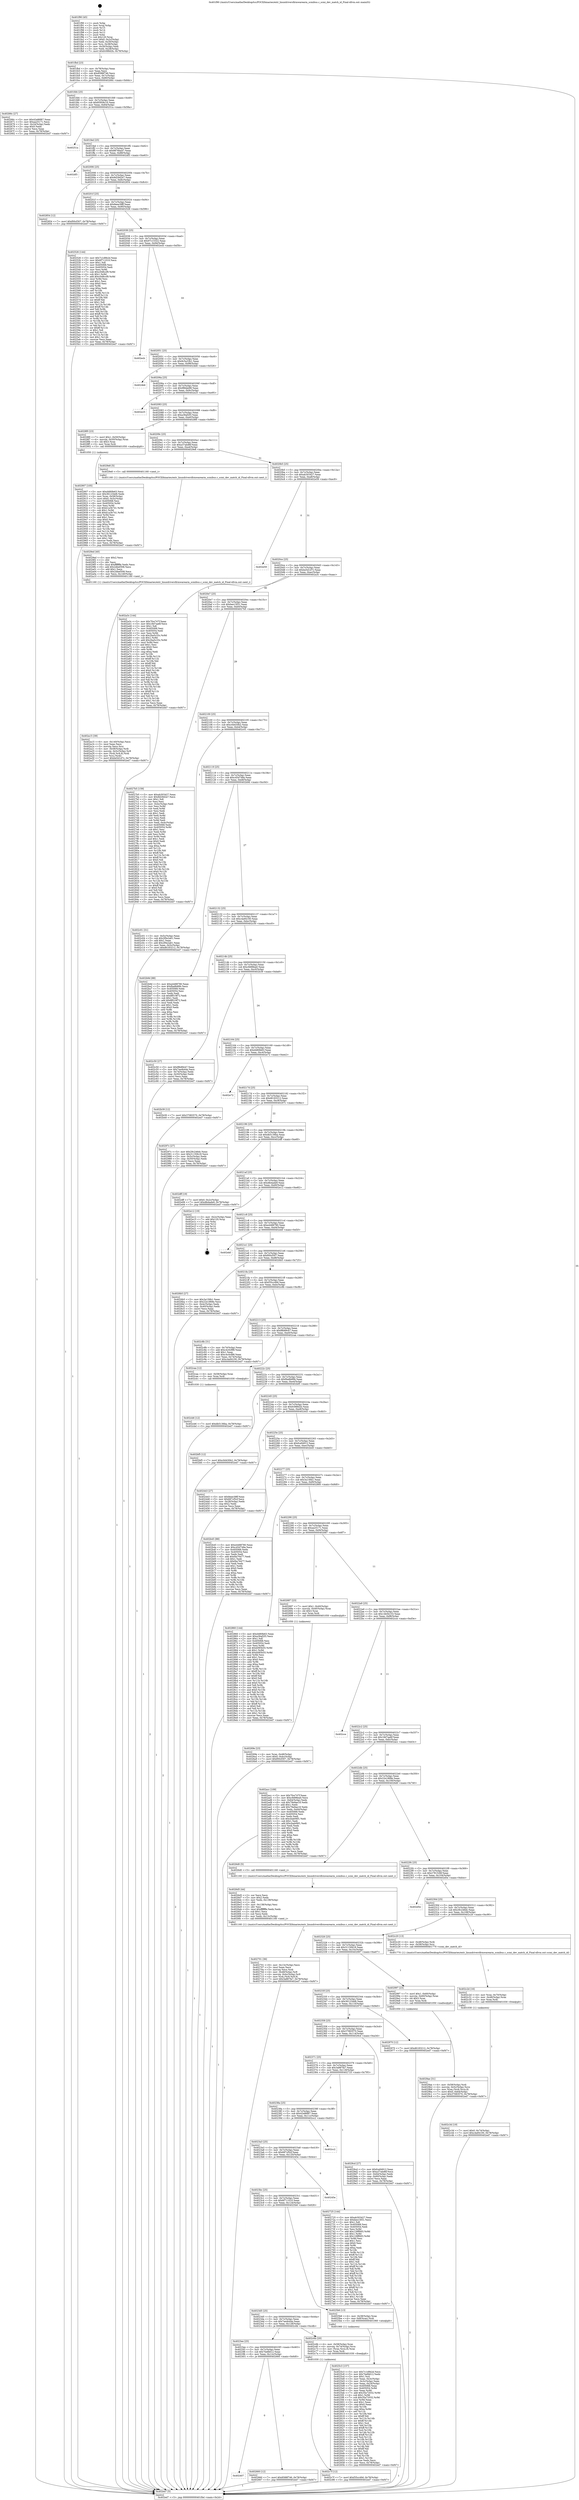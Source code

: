 digraph "0x401f90" {
  label = "0x401f90 (/mnt/c/Users/mathe/Desktop/tcc/POCII/binaries/extr_linuxdriversfirmwarearm_scmibus.c_scmi_dev_match_id_Final-ollvm.out::main(0))"
  labelloc = "t"
  node[shape=record]

  Entry [label="",width=0.3,height=0.3,shape=circle,fillcolor=black,style=filled]
  "0x401fbd" [label="{
     0x401fbd [23]\l
     | [instrs]\l
     &nbsp;&nbsp;0x401fbd \<+3\>: mov -0x78(%rbp),%eax\l
     &nbsp;&nbsp;0x401fc0 \<+2\>: mov %eax,%ecx\l
     &nbsp;&nbsp;0x401fc2 \<+6\>: sub $0x8588f746,%ecx\l
     &nbsp;&nbsp;0x401fc8 \<+3\>: mov %eax,-0x7c(%rbp)\l
     &nbsp;&nbsp;0x401fcb \<+3\>: mov %ecx,-0x80(%rbp)\l
     &nbsp;&nbsp;0x401fce \<+6\>: je 000000000040266c \<main+0x6dc\>\l
  }"]
  "0x40266c" [label="{
     0x40266c [27]\l
     | [instrs]\l
     &nbsp;&nbsp;0x40266c \<+5\>: mov $0x42e86f67,%eax\l
     &nbsp;&nbsp;0x402671 \<+5\>: mov $0xaa25171,%ecx\l
     &nbsp;&nbsp;0x402676 \<+3\>: mov -0x24(%rbp),%edx\l
     &nbsp;&nbsp;0x402679 \<+3\>: cmp $0x0,%edx\l
     &nbsp;&nbsp;0x40267c \<+3\>: cmove %ecx,%eax\l
     &nbsp;&nbsp;0x40267f \<+3\>: mov %eax,-0x78(%rbp)\l
     &nbsp;&nbsp;0x402682 \<+5\>: jmp 0000000000402ed7 \<main+0xf47\>\l
  }"]
  "0x401fd4" [label="{
     0x401fd4 [25]\l
     | [instrs]\l
     &nbsp;&nbsp;0x401fd4 \<+5\>: jmp 0000000000401fd9 \<main+0x49\>\l
     &nbsp;&nbsp;0x401fd9 \<+3\>: mov -0x7c(%rbp),%eax\l
     &nbsp;&nbsp;0x401fdc \<+5\>: sub $0x85958c16,%eax\l
     &nbsp;&nbsp;0x401fe1 \<+6\>: mov %eax,-0x84(%rbp)\l
     &nbsp;&nbsp;0x401fe7 \<+6\>: je 000000000040251a \<main+0x58a\>\l
  }"]
  Exit [label="",width=0.3,height=0.3,shape=circle,fillcolor=black,style=filled,peripheries=2]
  "0x40251a" [label="{
     0x40251a\l
  }", style=dashed]
  "0x401fed" [label="{
     0x401fed [25]\l
     | [instrs]\l
     &nbsp;&nbsp;0x401fed \<+5\>: jmp 0000000000401ff2 \<main+0x62\>\l
     &nbsp;&nbsp;0x401ff2 \<+3\>: mov -0x7c(%rbp),%eax\l
     &nbsp;&nbsp;0x401ff5 \<+5\>: sub $0x8876ba47,%eax\l
     &nbsp;&nbsp;0x401ffa \<+6\>: mov %eax,-0x88(%rbp)\l
     &nbsp;&nbsp;0x402000 \<+6\>: je 0000000000402df3 \<main+0xe63\>\l
  }"]
  "0x402cb6" [label="{
     0x402cb6 [12]\l
     | [instrs]\l
     &nbsp;&nbsp;0x402cb6 \<+7\>: movl $0xdb5136ba,-0x78(%rbp)\l
     &nbsp;&nbsp;0x402cbd \<+5\>: jmp 0000000000402ed7 \<main+0xf47\>\l
  }"]
  "0x402df3" [label="{
     0x402df3\l
  }", style=dashed]
  "0x402006" [label="{
     0x402006 [25]\l
     | [instrs]\l
     &nbsp;&nbsp;0x402006 \<+5\>: jmp 000000000040200b \<main+0x7b\>\l
     &nbsp;&nbsp;0x40200b \<+3\>: mov -0x7c(%rbp),%eax\l
     &nbsp;&nbsp;0x40200e \<+5\>: sub $0x8d29d2e7,%eax\l
     &nbsp;&nbsp;0x402013 \<+6\>: mov %eax,-0x8c(%rbp)\l
     &nbsp;&nbsp;0x402019 \<+6\>: je 0000000000402854 \<main+0x8c4\>\l
  }"]
  "0x402c7f" [label="{
     0x402c7f [12]\l
     | [instrs]\l
     &nbsp;&nbsp;0x402c7f \<+7\>: movl $0xf35cc49d,-0x78(%rbp)\l
     &nbsp;&nbsp;0x402c86 \<+5\>: jmp 0000000000402ed7 \<main+0xf47\>\l
  }"]
  "0x402854" [label="{
     0x402854 [12]\l
     | [instrs]\l
     &nbsp;&nbsp;0x402854 \<+7\>: movl $0xf00cf307,-0x78(%rbp)\l
     &nbsp;&nbsp;0x40285b \<+5\>: jmp 0000000000402ed7 \<main+0xf47\>\l
  }"]
  "0x40201f" [label="{
     0x40201f [25]\l
     | [instrs]\l
     &nbsp;&nbsp;0x40201f \<+5\>: jmp 0000000000402024 \<main+0x94\>\l
     &nbsp;&nbsp;0x402024 \<+3\>: mov -0x7c(%rbp),%eax\l
     &nbsp;&nbsp;0x402027 \<+5\>: sub $0x8eee38ff,%eax\l
     &nbsp;&nbsp;0x40202c \<+6\>: mov %eax,-0x90(%rbp)\l
     &nbsp;&nbsp;0x402032 \<+6\>: je 0000000000402526 \<main+0x596\>\l
  }"]
  "0x402c3d" [label="{
     0x402c3d [19]\l
     | [instrs]\l
     &nbsp;&nbsp;0x402c3d \<+7\>: movl $0x0,-0x74(%rbp)\l
     &nbsp;&nbsp;0x402c44 \<+7\>: movl $0xc4a94100,-0x78(%rbp)\l
     &nbsp;&nbsp;0x402c4b \<+5\>: jmp 0000000000402ed7 \<main+0xf47\>\l
  }"]
  "0x402526" [label="{
     0x402526 [144]\l
     | [instrs]\l
     &nbsp;&nbsp;0x402526 \<+5\>: mov $0x7c1d9b2d,%eax\l
     &nbsp;&nbsp;0x40252b \<+5\>: mov $0x6f711010,%ecx\l
     &nbsp;&nbsp;0x402530 \<+2\>: mov $0x1,%dl\l
     &nbsp;&nbsp;0x402532 \<+7\>: mov 0x405068,%esi\l
     &nbsp;&nbsp;0x402539 \<+7\>: mov 0x405054,%edi\l
     &nbsp;&nbsp;0x402540 \<+3\>: mov %esi,%r8d\l
     &nbsp;&nbsp;0x402543 \<+7\>: sub $0xc048ccf9,%r8d\l
     &nbsp;&nbsp;0x40254a \<+4\>: sub $0x1,%r8d\l
     &nbsp;&nbsp;0x40254e \<+7\>: add $0xc048ccf9,%r8d\l
     &nbsp;&nbsp;0x402555 \<+4\>: imul %r8d,%esi\l
     &nbsp;&nbsp;0x402559 \<+3\>: and $0x1,%esi\l
     &nbsp;&nbsp;0x40255c \<+3\>: cmp $0x0,%esi\l
     &nbsp;&nbsp;0x40255f \<+4\>: sete %r9b\l
     &nbsp;&nbsp;0x402563 \<+3\>: cmp $0xa,%edi\l
     &nbsp;&nbsp;0x402566 \<+4\>: setl %r10b\l
     &nbsp;&nbsp;0x40256a \<+3\>: mov %r9b,%r11b\l
     &nbsp;&nbsp;0x40256d \<+4\>: xor $0xff,%r11b\l
     &nbsp;&nbsp;0x402571 \<+3\>: mov %r10b,%bl\l
     &nbsp;&nbsp;0x402574 \<+3\>: xor $0xff,%bl\l
     &nbsp;&nbsp;0x402577 \<+3\>: xor $0x1,%dl\l
     &nbsp;&nbsp;0x40257a \<+3\>: mov %r11b,%r14b\l
     &nbsp;&nbsp;0x40257d \<+4\>: and $0xff,%r14b\l
     &nbsp;&nbsp;0x402581 \<+3\>: and %dl,%r9b\l
     &nbsp;&nbsp;0x402584 \<+3\>: mov %bl,%r15b\l
     &nbsp;&nbsp;0x402587 \<+4\>: and $0xff,%r15b\l
     &nbsp;&nbsp;0x40258b \<+3\>: and %dl,%r10b\l
     &nbsp;&nbsp;0x40258e \<+3\>: or %r9b,%r14b\l
     &nbsp;&nbsp;0x402591 \<+3\>: or %r10b,%r15b\l
     &nbsp;&nbsp;0x402594 \<+3\>: xor %r15b,%r14b\l
     &nbsp;&nbsp;0x402597 \<+3\>: or %bl,%r11b\l
     &nbsp;&nbsp;0x40259a \<+4\>: xor $0xff,%r11b\l
     &nbsp;&nbsp;0x40259e \<+3\>: or $0x1,%dl\l
     &nbsp;&nbsp;0x4025a1 \<+3\>: and %dl,%r11b\l
     &nbsp;&nbsp;0x4025a4 \<+3\>: or %r11b,%r14b\l
     &nbsp;&nbsp;0x4025a7 \<+4\>: test $0x1,%r14b\l
     &nbsp;&nbsp;0x4025ab \<+3\>: cmovne %ecx,%eax\l
     &nbsp;&nbsp;0x4025ae \<+3\>: mov %eax,-0x78(%rbp)\l
     &nbsp;&nbsp;0x4025b1 \<+5\>: jmp 0000000000402ed7 \<main+0xf47\>\l
  }"]
  "0x402038" [label="{
     0x402038 [25]\l
     | [instrs]\l
     &nbsp;&nbsp;0x402038 \<+5\>: jmp 000000000040203d \<main+0xad\>\l
     &nbsp;&nbsp;0x40203d \<+3\>: mov -0x7c(%rbp),%eax\l
     &nbsp;&nbsp;0x402040 \<+5\>: sub $0x97c15322,%eax\l
     &nbsp;&nbsp;0x402045 \<+6\>: mov %eax,-0x94(%rbp)\l
     &nbsp;&nbsp;0x40204b \<+6\>: je 0000000000402ecb \<main+0xf3b\>\l
  }"]
  "0x402c2d" [label="{
     0x402c2d [16]\l
     | [instrs]\l
     &nbsp;&nbsp;0x402c2d \<+4\>: mov %rax,-0x70(%rbp)\l
     &nbsp;&nbsp;0x402c31 \<+4\>: mov -0x48(%rbp),%rax\l
     &nbsp;&nbsp;0x402c35 \<+3\>: mov %rax,%rdi\l
     &nbsp;&nbsp;0x402c38 \<+5\>: call 0000000000401030 \<free@plt\>\l
     | [calls]\l
     &nbsp;&nbsp;0x401030 \{1\} (unknown)\l
  }"]
  "0x402ecb" [label="{
     0x402ecb\l
  }", style=dashed]
  "0x402051" [label="{
     0x402051 [25]\l
     | [instrs]\l
     &nbsp;&nbsp;0x402051 \<+5\>: jmp 0000000000402056 \<main+0xc6\>\l
     &nbsp;&nbsp;0x402056 \<+3\>: mov -0x7c(%rbp),%eax\l
     &nbsp;&nbsp;0x402059 \<+5\>: sub $0x9c5a33b1,%eax\l
     &nbsp;&nbsp;0x40205e \<+6\>: mov %eax,-0x98(%rbp)\l
     &nbsp;&nbsp;0x402064 \<+6\>: je 00000000004024b6 \<main+0x526\>\l
  }"]
  "0x402a15" [label="{
     0x402a15 [39]\l
     | [instrs]\l
     &nbsp;&nbsp;0x402a15 \<+6\>: mov -0x140(%rbp),%ecx\l
     &nbsp;&nbsp;0x402a1b \<+3\>: imul %eax,%ecx\l
     &nbsp;&nbsp;0x402a1e \<+3\>: movslq %ecx,%rsi\l
     &nbsp;&nbsp;0x402a21 \<+4\>: mov -0x58(%rbp),%rdi\l
     &nbsp;&nbsp;0x402a25 \<+4\>: movslq -0x5c(%rbp),%r8\l
     &nbsp;&nbsp;0x402a29 \<+4\>: mov (%rdi,%r8,8),%rdi\l
     &nbsp;&nbsp;0x402a2d \<+3\>: mov %rsi,(%rdi)\l
     &nbsp;&nbsp;0x402a30 \<+7\>: movl $0xbe5d1d7c,-0x78(%rbp)\l
     &nbsp;&nbsp;0x402a37 \<+5\>: jmp 0000000000402ed7 \<main+0xf47\>\l
  }"]
  "0x4024b6" [label="{
     0x4024b6\l
  }", style=dashed]
  "0x40206a" [label="{
     0x40206a [25]\l
     | [instrs]\l
     &nbsp;&nbsp;0x40206a \<+5\>: jmp 000000000040206f \<main+0xdf\>\l
     &nbsp;&nbsp;0x40206f \<+3\>: mov -0x7c(%rbp),%eax\l
     &nbsp;&nbsp;0x402072 \<+5\>: sub $0x9fbfab98,%eax\l
     &nbsp;&nbsp;0x402077 \<+6\>: mov %eax,-0x9c(%rbp)\l
     &nbsp;&nbsp;0x40207d \<+6\>: je 0000000000402e25 \<main+0xe95\>\l
  }"]
  "0x4029ed" [label="{
     0x4029ed [40]\l
     | [instrs]\l
     &nbsp;&nbsp;0x4029ed \<+5\>: mov $0x2,%ecx\l
     &nbsp;&nbsp;0x4029f2 \<+1\>: cltd\l
     &nbsp;&nbsp;0x4029f3 \<+2\>: idiv %ecx\l
     &nbsp;&nbsp;0x4029f5 \<+6\>: imul $0xfffffffe,%edx,%ecx\l
     &nbsp;&nbsp;0x4029fb \<+6\>: add $0x2dbef308,%ecx\l
     &nbsp;&nbsp;0x402a01 \<+3\>: add $0x1,%ecx\l
     &nbsp;&nbsp;0x402a04 \<+6\>: sub $0x2dbef308,%ecx\l
     &nbsp;&nbsp;0x402a0a \<+6\>: mov %ecx,-0x140(%rbp)\l
     &nbsp;&nbsp;0x402a10 \<+5\>: call 0000000000401160 \<next_i\>\l
     | [calls]\l
     &nbsp;&nbsp;0x401160 \{1\} (/mnt/c/Users/mathe/Desktop/tcc/POCII/binaries/extr_linuxdriversfirmwarearm_scmibus.c_scmi_dev_match_id_Final-ollvm.out::next_i)\l
  }"]
  "0x402e25" [label="{
     0x402e25\l
  }", style=dashed]
  "0x402083" [label="{
     0x402083 [25]\l
     | [instrs]\l
     &nbsp;&nbsp;0x402083 \<+5\>: jmp 0000000000402088 \<main+0xf8\>\l
     &nbsp;&nbsp;0x402088 \<+3\>: mov -0x7c(%rbp),%eax\l
     &nbsp;&nbsp;0x40208b \<+5\>: sub $0xa36af2f3,%eax\l
     &nbsp;&nbsp;0x402090 \<+6\>: mov %eax,-0xa0(%rbp)\l
     &nbsp;&nbsp;0x402096 \<+6\>: je 00000000004028f0 \<main+0x960\>\l
  }"]
  "0x4029ae" [label="{
     0x4029ae [31]\l
     | [instrs]\l
     &nbsp;&nbsp;0x4029ae \<+4\>: mov -0x58(%rbp),%rdi\l
     &nbsp;&nbsp;0x4029b2 \<+4\>: movslq -0x5c(%rbp),%rcx\l
     &nbsp;&nbsp;0x4029b6 \<+4\>: mov %rax,(%rdi,%rcx,8)\l
     &nbsp;&nbsp;0x4029ba \<+7\>: movl $0x0,-0x64(%rbp)\l
     &nbsp;&nbsp;0x4029c1 \<+7\>: movl $0x37083570,-0x78(%rbp)\l
     &nbsp;&nbsp;0x4029c8 \<+5\>: jmp 0000000000402ed7 \<main+0xf47\>\l
  }"]
  "0x4028f0" [label="{
     0x4028f0 [23]\l
     | [instrs]\l
     &nbsp;&nbsp;0x4028f0 \<+7\>: movl $0x1,-0x50(%rbp)\l
     &nbsp;&nbsp;0x4028f7 \<+4\>: movslq -0x50(%rbp),%rax\l
     &nbsp;&nbsp;0x4028fb \<+4\>: shl $0x3,%rax\l
     &nbsp;&nbsp;0x4028ff \<+3\>: mov %rax,%rdi\l
     &nbsp;&nbsp;0x402902 \<+5\>: call 0000000000401050 \<malloc@plt\>\l
     | [calls]\l
     &nbsp;&nbsp;0x401050 \{1\} (unknown)\l
  }"]
  "0x40209c" [label="{
     0x40209c [25]\l
     | [instrs]\l
     &nbsp;&nbsp;0x40209c \<+5\>: jmp 00000000004020a1 \<main+0x111\>\l
     &nbsp;&nbsp;0x4020a1 \<+3\>: mov -0x7c(%rbp),%eax\l
     &nbsp;&nbsp;0x4020a4 \<+5\>: sub $0xa37abd6f,%eax\l
     &nbsp;&nbsp;0x4020a9 \<+6\>: mov %eax,-0xa4(%rbp)\l
     &nbsp;&nbsp;0x4020af \<+6\>: je 00000000004029e8 \<main+0xa58\>\l
  }"]
  "0x402907" [label="{
     0x402907 [105]\l
     | [instrs]\l
     &nbsp;&nbsp;0x402907 \<+5\>: mov $0xd480fe63,%ecx\l
     &nbsp;&nbsp;0x40290c \<+5\>: mov $0x361234d6,%edx\l
     &nbsp;&nbsp;0x402911 \<+4\>: mov %rax,-0x58(%rbp)\l
     &nbsp;&nbsp;0x402915 \<+7\>: movl $0x0,-0x5c(%rbp)\l
     &nbsp;&nbsp;0x40291c \<+7\>: mov 0x405068,%esi\l
     &nbsp;&nbsp;0x402923 \<+8\>: mov 0x405054,%r8d\l
     &nbsp;&nbsp;0x40292b \<+3\>: mov %esi,%r9d\l
     &nbsp;&nbsp;0x40292e \<+7\>: sub $0xb1a3b741,%r9d\l
     &nbsp;&nbsp;0x402935 \<+4\>: sub $0x1,%r9d\l
     &nbsp;&nbsp;0x402939 \<+7\>: add $0xb1a3b741,%r9d\l
     &nbsp;&nbsp;0x402940 \<+4\>: imul %r9d,%esi\l
     &nbsp;&nbsp;0x402944 \<+3\>: and $0x1,%esi\l
     &nbsp;&nbsp;0x402947 \<+3\>: cmp $0x0,%esi\l
     &nbsp;&nbsp;0x40294a \<+4\>: sete %r10b\l
     &nbsp;&nbsp;0x40294e \<+4\>: cmp $0xa,%r8d\l
     &nbsp;&nbsp;0x402952 \<+4\>: setl %r11b\l
     &nbsp;&nbsp;0x402956 \<+3\>: mov %r10b,%bl\l
     &nbsp;&nbsp;0x402959 \<+3\>: and %r11b,%bl\l
     &nbsp;&nbsp;0x40295c \<+3\>: xor %r11b,%r10b\l
     &nbsp;&nbsp;0x40295f \<+3\>: or %r10b,%bl\l
     &nbsp;&nbsp;0x402962 \<+3\>: test $0x1,%bl\l
     &nbsp;&nbsp;0x402965 \<+3\>: cmovne %edx,%ecx\l
     &nbsp;&nbsp;0x402968 \<+3\>: mov %ecx,-0x78(%rbp)\l
     &nbsp;&nbsp;0x40296b \<+5\>: jmp 0000000000402ed7 \<main+0xf47\>\l
  }"]
  "0x4029e8" [label="{
     0x4029e8 [5]\l
     | [instrs]\l
     &nbsp;&nbsp;0x4029e8 \<+5\>: call 0000000000401160 \<next_i\>\l
     | [calls]\l
     &nbsp;&nbsp;0x401160 \{1\} (/mnt/c/Users/mathe/Desktop/tcc/POCII/binaries/extr_linuxdriversfirmwarearm_scmibus.c_scmi_dev_match_id_Final-ollvm.out::next_i)\l
  }"]
  "0x4020b5" [label="{
     0x4020b5 [25]\l
     | [instrs]\l
     &nbsp;&nbsp;0x4020b5 \<+5\>: jmp 00000000004020ba \<main+0x12a\>\l
     &nbsp;&nbsp;0x4020ba \<+3\>: mov -0x7c(%rbp),%eax\l
     &nbsp;&nbsp;0x4020bd \<+5\>: sub $0xab303427,%eax\l
     &nbsp;&nbsp;0x4020c2 \<+6\>: mov %eax,-0xa8(%rbp)\l
     &nbsp;&nbsp;0x4020c8 \<+6\>: je 0000000000402e59 \<main+0xec9\>\l
  }"]
  "0x402701" [label="{
     0x402701 [36]\l
     | [instrs]\l
     &nbsp;&nbsp;0x402701 \<+6\>: mov -0x13c(%rbp),%ecx\l
     &nbsp;&nbsp;0x402707 \<+3\>: imul %eax,%ecx\l
     &nbsp;&nbsp;0x40270a \<+3\>: movslq %ecx,%rdi\l
     &nbsp;&nbsp;0x40270d \<+4\>: mov -0x48(%rbp),%r8\l
     &nbsp;&nbsp;0x402711 \<+4\>: movslq -0x4c(%rbp),%r9\l
     &nbsp;&nbsp;0x402715 \<+4\>: mov %rdi,(%r8,%r9,8)\l
     &nbsp;&nbsp;0x402719 \<+7\>: movl $0x3a887fa7,-0x78(%rbp)\l
     &nbsp;&nbsp;0x402720 \<+5\>: jmp 0000000000402ed7 \<main+0xf47\>\l
  }"]
  "0x402e59" [label="{
     0x402e59\l
  }", style=dashed]
  "0x4020ce" [label="{
     0x4020ce [25]\l
     | [instrs]\l
     &nbsp;&nbsp;0x4020ce \<+5\>: jmp 00000000004020d3 \<main+0x143\>\l
     &nbsp;&nbsp;0x4020d3 \<+3\>: mov -0x7c(%rbp),%eax\l
     &nbsp;&nbsp;0x4020d6 \<+5\>: sub $0xbe5d1d7c,%eax\l
     &nbsp;&nbsp;0x4020db \<+6\>: mov %eax,-0xac(%rbp)\l
     &nbsp;&nbsp;0x4020e1 \<+6\>: je 0000000000402a3c \<main+0xaac\>\l
  }"]
  "0x4026d5" [label="{
     0x4026d5 [44]\l
     | [instrs]\l
     &nbsp;&nbsp;0x4026d5 \<+2\>: xor %ecx,%ecx\l
     &nbsp;&nbsp;0x4026d7 \<+5\>: mov $0x2,%edx\l
     &nbsp;&nbsp;0x4026dc \<+6\>: mov %edx,-0x138(%rbp)\l
     &nbsp;&nbsp;0x4026e2 \<+1\>: cltd\l
     &nbsp;&nbsp;0x4026e3 \<+6\>: mov -0x138(%rbp),%esi\l
     &nbsp;&nbsp;0x4026e9 \<+2\>: idiv %esi\l
     &nbsp;&nbsp;0x4026eb \<+6\>: imul $0xfffffffe,%edx,%edx\l
     &nbsp;&nbsp;0x4026f1 \<+3\>: sub $0x1,%ecx\l
     &nbsp;&nbsp;0x4026f4 \<+2\>: sub %ecx,%edx\l
     &nbsp;&nbsp;0x4026f6 \<+6\>: mov %edx,-0x13c(%rbp)\l
     &nbsp;&nbsp;0x4026fc \<+5\>: call 0000000000401160 \<next_i\>\l
     | [calls]\l
     &nbsp;&nbsp;0x401160 \{1\} (/mnt/c/Users/mathe/Desktop/tcc/POCII/binaries/extr_linuxdriversfirmwarearm_scmibus.c_scmi_dev_match_id_Final-ollvm.out::next_i)\l
  }"]
  "0x402a3c" [label="{
     0x402a3c [144]\l
     | [instrs]\l
     &nbsp;&nbsp;0x402a3c \<+5\>: mov $0x7fce747f,%eax\l
     &nbsp;&nbsp;0x402a41 \<+5\>: mov $0x18d7aa6f,%ecx\l
     &nbsp;&nbsp;0x402a46 \<+2\>: mov $0x1,%dl\l
     &nbsp;&nbsp;0x402a48 \<+7\>: mov 0x405068,%esi\l
     &nbsp;&nbsp;0x402a4f \<+7\>: mov 0x405054,%edi\l
     &nbsp;&nbsp;0x402a56 \<+3\>: mov %esi,%r8d\l
     &nbsp;&nbsp;0x402a59 \<+7\>: sub $0x2ba5c33c,%r8d\l
     &nbsp;&nbsp;0x402a60 \<+4\>: sub $0x1,%r8d\l
     &nbsp;&nbsp;0x402a64 \<+7\>: add $0x2ba5c33c,%r8d\l
     &nbsp;&nbsp;0x402a6b \<+4\>: imul %r8d,%esi\l
     &nbsp;&nbsp;0x402a6f \<+3\>: and $0x1,%esi\l
     &nbsp;&nbsp;0x402a72 \<+3\>: cmp $0x0,%esi\l
     &nbsp;&nbsp;0x402a75 \<+4\>: sete %r9b\l
     &nbsp;&nbsp;0x402a79 \<+3\>: cmp $0xa,%edi\l
     &nbsp;&nbsp;0x402a7c \<+4\>: setl %r10b\l
     &nbsp;&nbsp;0x402a80 \<+3\>: mov %r9b,%r11b\l
     &nbsp;&nbsp;0x402a83 \<+4\>: xor $0xff,%r11b\l
     &nbsp;&nbsp;0x402a87 \<+3\>: mov %r10b,%bl\l
     &nbsp;&nbsp;0x402a8a \<+3\>: xor $0xff,%bl\l
     &nbsp;&nbsp;0x402a8d \<+3\>: xor $0x0,%dl\l
     &nbsp;&nbsp;0x402a90 \<+3\>: mov %r11b,%r14b\l
     &nbsp;&nbsp;0x402a93 \<+4\>: and $0x0,%r14b\l
     &nbsp;&nbsp;0x402a97 \<+3\>: and %dl,%r9b\l
     &nbsp;&nbsp;0x402a9a \<+3\>: mov %bl,%r15b\l
     &nbsp;&nbsp;0x402a9d \<+4\>: and $0x0,%r15b\l
     &nbsp;&nbsp;0x402aa1 \<+3\>: and %dl,%r10b\l
     &nbsp;&nbsp;0x402aa4 \<+3\>: or %r9b,%r14b\l
     &nbsp;&nbsp;0x402aa7 \<+3\>: or %r10b,%r15b\l
     &nbsp;&nbsp;0x402aaa \<+3\>: xor %r15b,%r14b\l
     &nbsp;&nbsp;0x402aad \<+3\>: or %bl,%r11b\l
     &nbsp;&nbsp;0x402ab0 \<+4\>: xor $0xff,%r11b\l
     &nbsp;&nbsp;0x402ab4 \<+3\>: or $0x0,%dl\l
     &nbsp;&nbsp;0x402ab7 \<+3\>: and %dl,%r11b\l
     &nbsp;&nbsp;0x402aba \<+3\>: or %r11b,%r14b\l
     &nbsp;&nbsp;0x402abd \<+4\>: test $0x1,%r14b\l
     &nbsp;&nbsp;0x402ac1 \<+3\>: cmovne %ecx,%eax\l
     &nbsp;&nbsp;0x402ac4 \<+3\>: mov %eax,-0x78(%rbp)\l
     &nbsp;&nbsp;0x402ac7 \<+5\>: jmp 0000000000402ed7 \<main+0xf47\>\l
  }"]
  "0x4020e7" [label="{
     0x4020e7 [25]\l
     | [instrs]\l
     &nbsp;&nbsp;0x4020e7 \<+5\>: jmp 00000000004020ec \<main+0x15c\>\l
     &nbsp;&nbsp;0x4020ec \<+3\>: mov -0x7c(%rbp),%eax\l
     &nbsp;&nbsp;0x4020ef \<+5\>: sub $0xbee15f31,%eax\l
     &nbsp;&nbsp;0x4020f4 \<+6\>: mov %eax,-0xb0(%rbp)\l
     &nbsp;&nbsp;0x4020fa \<+6\>: je 00000000004027b5 \<main+0x825\>\l
  }"]
  "0x40269e" [label="{
     0x40269e [23]\l
     | [instrs]\l
     &nbsp;&nbsp;0x40269e \<+4\>: mov %rax,-0x48(%rbp)\l
     &nbsp;&nbsp;0x4026a2 \<+7\>: movl $0x0,-0x4c(%rbp)\l
     &nbsp;&nbsp;0x4026a9 \<+7\>: movl $0xf00cf307,-0x78(%rbp)\l
     &nbsp;&nbsp;0x4026b0 \<+5\>: jmp 0000000000402ed7 \<main+0xf47\>\l
  }"]
  "0x4027b5" [label="{
     0x4027b5 [159]\l
     | [instrs]\l
     &nbsp;&nbsp;0x4027b5 \<+5\>: mov $0xab303427,%eax\l
     &nbsp;&nbsp;0x4027ba \<+5\>: mov $0x8d29d2e7,%ecx\l
     &nbsp;&nbsp;0x4027bf \<+2\>: mov $0x1,%dl\l
     &nbsp;&nbsp;0x4027c1 \<+2\>: xor %esi,%esi\l
     &nbsp;&nbsp;0x4027c3 \<+3\>: mov -0x4c(%rbp),%edi\l
     &nbsp;&nbsp;0x4027c6 \<+3\>: mov %esi,%r8d\l
     &nbsp;&nbsp;0x4027c9 \<+3\>: sub %edi,%r8d\l
     &nbsp;&nbsp;0x4027cc \<+2\>: mov %esi,%edi\l
     &nbsp;&nbsp;0x4027ce \<+3\>: sub $0x1,%edi\l
     &nbsp;&nbsp;0x4027d1 \<+3\>: add %edi,%r8d\l
     &nbsp;&nbsp;0x4027d4 \<+2\>: mov %esi,%edi\l
     &nbsp;&nbsp;0x4027d6 \<+3\>: sub %r8d,%edi\l
     &nbsp;&nbsp;0x4027d9 \<+3\>: mov %edi,-0x4c(%rbp)\l
     &nbsp;&nbsp;0x4027dc \<+7\>: mov 0x405068,%edi\l
     &nbsp;&nbsp;0x4027e3 \<+8\>: mov 0x405054,%r8d\l
     &nbsp;&nbsp;0x4027eb \<+3\>: sub $0x1,%esi\l
     &nbsp;&nbsp;0x4027ee \<+3\>: mov %edi,%r9d\l
     &nbsp;&nbsp;0x4027f1 \<+3\>: add %esi,%r9d\l
     &nbsp;&nbsp;0x4027f4 \<+4\>: imul %r9d,%edi\l
     &nbsp;&nbsp;0x4027f8 \<+3\>: and $0x1,%edi\l
     &nbsp;&nbsp;0x4027fb \<+3\>: cmp $0x0,%edi\l
     &nbsp;&nbsp;0x4027fe \<+4\>: sete %r10b\l
     &nbsp;&nbsp;0x402802 \<+4\>: cmp $0xa,%r8d\l
     &nbsp;&nbsp;0x402806 \<+4\>: setl %r11b\l
     &nbsp;&nbsp;0x40280a \<+3\>: mov %r10b,%bl\l
     &nbsp;&nbsp;0x40280d \<+3\>: xor $0xff,%bl\l
     &nbsp;&nbsp;0x402810 \<+3\>: mov %r11b,%r14b\l
     &nbsp;&nbsp;0x402813 \<+4\>: xor $0xff,%r14b\l
     &nbsp;&nbsp;0x402817 \<+3\>: xor $0x0,%dl\l
     &nbsp;&nbsp;0x40281a \<+3\>: mov %bl,%r15b\l
     &nbsp;&nbsp;0x40281d \<+4\>: and $0x0,%r15b\l
     &nbsp;&nbsp;0x402821 \<+3\>: and %dl,%r10b\l
     &nbsp;&nbsp;0x402824 \<+3\>: mov %r14b,%r12b\l
     &nbsp;&nbsp;0x402827 \<+4\>: and $0x0,%r12b\l
     &nbsp;&nbsp;0x40282b \<+3\>: and %dl,%r11b\l
     &nbsp;&nbsp;0x40282e \<+3\>: or %r10b,%r15b\l
     &nbsp;&nbsp;0x402831 \<+3\>: or %r11b,%r12b\l
     &nbsp;&nbsp;0x402834 \<+3\>: xor %r12b,%r15b\l
     &nbsp;&nbsp;0x402837 \<+3\>: or %r14b,%bl\l
     &nbsp;&nbsp;0x40283a \<+3\>: xor $0xff,%bl\l
     &nbsp;&nbsp;0x40283d \<+3\>: or $0x0,%dl\l
     &nbsp;&nbsp;0x402840 \<+2\>: and %dl,%bl\l
     &nbsp;&nbsp;0x402842 \<+3\>: or %bl,%r15b\l
     &nbsp;&nbsp;0x402845 \<+4\>: test $0x1,%r15b\l
     &nbsp;&nbsp;0x402849 \<+3\>: cmovne %ecx,%eax\l
     &nbsp;&nbsp;0x40284c \<+3\>: mov %eax,-0x78(%rbp)\l
     &nbsp;&nbsp;0x40284f \<+5\>: jmp 0000000000402ed7 \<main+0xf47\>\l
  }"]
  "0x402100" [label="{
     0x402100 [25]\l
     | [instrs]\l
     &nbsp;&nbsp;0x402100 \<+5\>: jmp 0000000000402105 \<main+0x175\>\l
     &nbsp;&nbsp;0x402105 \<+3\>: mov -0x7c(%rbp),%eax\l
     &nbsp;&nbsp;0x402108 \<+5\>: sub $0xc0d430b2,%eax\l
     &nbsp;&nbsp;0x40210d \<+6\>: mov %eax,-0xb4(%rbp)\l
     &nbsp;&nbsp;0x402113 \<+6\>: je 0000000000402c01 \<main+0xc71\>\l
  }"]
  "0x402407" [label="{
     0x402407\l
  }", style=dashed]
  "0x402c01" [label="{
     0x402c01 [31]\l
     | [instrs]\l
     &nbsp;&nbsp;0x402c01 \<+3\>: mov -0x5c(%rbp),%eax\l
     &nbsp;&nbsp;0x402c04 \<+5\>: sub $0x2f0e2a61,%eax\l
     &nbsp;&nbsp;0x402c09 \<+3\>: add $0x1,%eax\l
     &nbsp;&nbsp;0x402c0c \<+5\>: add $0x2f0e2a61,%eax\l
     &nbsp;&nbsp;0x402c11 \<+3\>: mov %eax,-0x5c(%rbp)\l
     &nbsp;&nbsp;0x402c14 \<+7\>: movl $0xd6183212,-0x78(%rbp)\l
     &nbsp;&nbsp;0x402c1b \<+5\>: jmp 0000000000402ed7 \<main+0xf47\>\l
  }"]
  "0x402119" [label="{
     0x402119 [25]\l
     | [instrs]\l
     &nbsp;&nbsp;0x402119 \<+5\>: jmp 000000000040211e \<main+0x18e\>\l
     &nbsp;&nbsp;0x40211e \<+3\>: mov -0x7c(%rbp),%eax\l
     &nbsp;&nbsp;0x402121 \<+5\>: sub $0xc45d748a,%eax\l
     &nbsp;&nbsp;0x402126 \<+6\>: mov %eax,-0xb8(%rbp)\l
     &nbsp;&nbsp;0x40212c \<+6\>: je 0000000000402b9d \<main+0xc0d\>\l
  }"]
  "0x402660" [label="{
     0x402660 [12]\l
     | [instrs]\l
     &nbsp;&nbsp;0x402660 \<+7\>: movl $0x8588f746,-0x78(%rbp)\l
     &nbsp;&nbsp;0x402667 \<+5\>: jmp 0000000000402ed7 \<main+0xf47\>\l
  }"]
  "0x402b9d" [label="{
     0x402b9d [88]\l
     | [instrs]\l
     &nbsp;&nbsp;0x402b9d \<+5\>: mov $0xe4488780,%eax\l
     &nbsp;&nbsp;0x402ba2 \<+5\>: mov $0xfba8b89b,%ecx\l
     &nbsp;&nbsp;0x402ba7 \<+7\>: mov 0x405068,%edx\l
     &nbsp;&nbsp;0x402bae \<+7\>: mov 0x405054,%esi\l
     &nbsp;&nbsp;0x402bb5 \<+2\>: mov %edx,%edi\l
     &nbsp;&nbsp;0x402bb7 \<+6\>: sub $0x8f019f72,%edi\l
     &nbsp;&nbsp;0x402bbd \<+3\>: sub $0x1,%edi\l
     &nbsp;&nbsp;0x402bc0 \<+6\>: add $0x8f019f72,%edi\l
     &nbsp;&nbsp;0x402bc6 \<+3\>: imul %edi,%edx\l
     &nbsp;&nbsp;0x402bc9 \<+3\>: and $0x1,%edx\l
     &nbsp;&nbsp;0x402bcc \<+3\>: cmp $0x0,%edx\l
     &nbsp;&nbsp;0x402bcf \<+4\>: sete %r8b\l
     &nbsp;&nbsp;0x402bd3 \<+3\>: cmp $0xa,%esi\l
     &nbsp;&nbsp;0x402bd6 \<+4\>: setl %r9b\l
     &nbsp;&nbsp;0x402bda \<+3\>: mov %r8b,%r10b\l
     &nbsp;&nbsp;0x402bdd \<+3\>: and %r9b,%r10b\l
     &nbsp;&nbsp;0x402be0 \<+3\>: xor %r9b,%r8b\l
     &nbsp;&nbsp;0x402be3 \<+3\>: or %r8b,%r10b\l
     &nbsp;&nbsp;0x402be6 \<+4\>: test $0x1,%r10b\l
     &nbsp;&nbsp;0x402bea \<+3\>: cmovne %ecx,%eax\l
     &nbsp;&nbsp;0x402bed \<+3\>: mov %eax,-0x78(%rbp)\l
     &nbsp;&nbsp;0x402bf0 \<+5\>: jmp 0000000000402ed7 \<main+0xf47\>\l
  }"]
  "0x402132" [label="{
     0x402132 [25]\l
     | [instrs]\l
     &nbsp;&nbsp;0x402132 \<+5\>: jmp 0000000000402137 \<main+0x1a7\>\l
     &nbsp;&nbsp;0x402137 \<+3\>: mov -0x7c(%rbp),%eax\l
     &nbsp;&nbsp;0x40213a \<+5\>: sub $0xc4a94100,%eax\l
     &nbsp;&nbsp;0x40213f \<+6\>: mov %eax,-0xbc(%rbp)\l
     &nbsp;&nbsp;0x402145 \<+6\>: je 0000000000402c50 \<main+0xcc0\>\l
  }"]
  "0x4023ee" [label="{
     0x4023ee [25]\l
     | [instrs]\l
     &nbsp;&nbsp;0x4023ee \<+5\>: jmp 00000000004023f3 \<main+0x463\>\l
     &nbsp;&nbsp;0x4023f3 \<+3\>: mov -0x7c(%rbp),%eax\l
     &nbsp;&nbsp;0x4023f6 \<+5\>: sub $0x7befb612,%eax\l
     &nbsp;&nbsp;0x4023fb \<+6\>: mov %eax,-0x12c(%rbp)\l
     &nbsp;&nbsp;0x402401 \<+6\>: je 0000000000402660 \<main+0x6d0\>\l
  }"]
  "0x402c50" [label="{
     0x402c50 [27]\l
     | [instrs]\l
     &nbsp;&nbsp;0x402c50 \<+5\>: mov $0xf8b89cb7,%eax\l
     &nbsp;&nbsp;0x402c55 \<+5\>: mov $0x7ae4b44a,%ecx\l
     &nbsp;&nbsp;0x402c5a \<+3\>: mov -0x74(%rbp),%edx\l
     &nbsp;&nbsp;0x402c5d \<+3\>: cmp -0x50(%rbp),%edx\l
     &nbsp;&nbsp;0x402c60 \<+3\>: cmovl %ecx,%eax\l
     &nbsp;&nbsp;0x402c63 \<+3\>: mov %eax,-0x78(%rbp)\l
     &nbsp;&nbsp;0x402c66 \<+5\>: jmp 0000000000402ed7 \<main+0xf47\>\l
  }"]
  "0x40214b" [label="{
     0x40214b [25]\l
     | [instrs]\l
     &nbsp;&nbsp;0x40214b \<+5\>: jmp 0000000000402150 \<main+0x1c0\>\l
     &nbsp;&nbsp;0x402150 \<+3\>: mov -0x7c(%rbp),%eax\l
     &nbsp;&nbsp;0x402153 \<+5\>: sub $0xc9d98ea0,%eax\l
     &nbsp;&nbsp;0x402158 \<+6\>: mov %eax,-0xc0(%rbp)\l
     &nbsp;&nbsp;0x40215e \<+6\>: je 0000000000402b39 \<main+0xba9\>\l
  }"]
  "0x402c6b" [label="{
     0x402c6b [20]\l
     | [instrs]\l
     &nbsp;&nbsp;0x402c6b \<+4\>: mov -0x58(%rbp),%rax\l
     &nbsp;&nbsp;0x402c6f \<+4\>: movslq -0x74(%rbp),%rcx\l
     &nbsp;&nbsp;0x402c73 \<+4\>: mov (%rax,%rcx,8),%rax\l
     &nbsp;&nbsp;0x402c77 \<+3\>: mov %rax,%rdi\l
     &nbsp;&nbsp;0x402c7a \<+5\>: call 0000000000401030 \<free@plt\>\l
     | [calls]\l
     &nbsp;&nbsp;0x401030 \{1\} (unknown)\l
  }"]
  "0x402b39" [label="{
     0x402b39 [12]\l
     | [instrs]\l
     &nbsp;&nbsp;0x402b39 \<+7\>: movl $0x37083570,-0x78(%rbp)\l
     &nbsp;&nbsp;0x402b40 \<+5\>: jmp 0000000000402ed7 \<main+0xf47\>\l
  }"]
  "0x402164" [label="{
     0x402164 [25]\l
     | [instrs]\l
     &nbsp;&nbsp;0x402164 \<+5\>: jmp 0000000000402169 \<main+0x1d9\>\l
     &nbsp;&nbsp;0x402169 \<+3\>: mov -0x7c(%rbp),%eax\l
     &nbsp;&nbsp;0x40216c \<+5\>: sub $0xd480fe63,%eax\l
     &nbsp;&nbsp;0x402171 \<+6\>: mov %eax,-0xc4(%rbp)\l
     &nbsp;&nbsp;0x402177 \<+6\>: je 0000000000402e72 \<main+0xee2\>\l
  }"]
  "0x4025c3" [label="{
     0x4025c3 [157]\l
     | [instrs]\l
     &nbsp;&nbsp;0x4025c3 \<+5\>: mov $0x7c1d9b2d,%ecx\l
     &nbsp;&nbsp;0x4025c8 \<+5\>: mov $0x7befb612,%edx\l
     &nbsp;&nbsp;0x4025cd \<+3\>: mov $0x1,%sil\l
     &nbsp;&nbsp;0x4025d0 \<+3\>: mov %eax,-0x3c(%rbp)\l
     &nbsp;&nbsp;0x4025d3 \<+3\>: mov -0x3c(%rbp),%eax\l
     &nbsp;&nbsp;0x4025d6 \<+3\>: mov %eax,-0x24(%rbp)\l
     &nbsp;&nbsp;0x4025d9 \<+7\>: mov 0x405068,%eax\l
     &nbsp;&nbsp;0x4025e0 \<+8\>: mov 0x405054,%r8d\l
     &nbsp;&nbsp;0x4025e8 \<+3\>: mov %eax,%r9d\l
     &nbsp;&nbsp;0x4025eb \<+7\>: add $0x35a72032,%r9d\l
     &nbsp;&nbsp;0x4025f2 \<+4\>: sub $0x1,%r9d\l
     &nbsp;&nbsp;0x4025f6 \<+7\>: sub $0x35a72032,%r9d\l
     &nbsp;&nbsp;0x4025fd \<+4\>: imul %r9d,%eax\l
     &nbsp;&nbsp;0x402601 \<+3\>: and $0x1,%eax\l
     &nbsp;&nbsp;0x402604 \<+3\>: cmp $0x0,%eax\l
     &nbsp;&nbsp;0x402607 \<+4\>: sete %r10b\l
     &nbsp;&nbsp;0x40260b \<+4\>: cmp $0xa,%r8d\l
     &nbsp;&nbsp;0x40260f \<+4\>: setl %r11b\l
     &nbsp;&nbsp;0x402613 \<+3\>: mov %r10b,%bl\l
     &nbsp;&nbsp;0x402616 \<+3\>: xor $0xff,%bl\l
     &nbsp;&nbsp;0x402619 \<+3\>: mov %r11b,%r14b\l
     &nbsp;&nbsp;0x40261c \<+4\>: xor $0xff,%r14b\l
     &nbsp;&nbsp;0x402620 \<+4\>: xor $0x1,%sil\l
     &nbsp;&nbsp;0x402624 \<+3\>: mov %bl,%r15b\l
     &nbsp;&nbsp;0x402627 \<+4\>: and $0xff,%r15b\l
     &nbsp;&nbsp;0x40262b \<+3\>: and %sil,%r10b\l
     &nbsp;&nbsp;0x40262e \<+3\>: mov %r14b,%r12b\l
     &nbsp;&nbsp;0x402631 \<+4\>: and $0xff,%r12b\l
     &nbsp;&nbsp;0x402635 \<+3\>: and %sil,%r11b\l
     &nbsp;&nbsp;0x402638 \<+3\>: or %r10b,%r15b\l
     &nbsp;&nbsp;0x40263b \<+3\>: or %r11b,%r12b\l
     &nbsp;&nbsp;0x40263e \<+3\>: xor %r12b,%r15b\l
     &nbsp;&nbsp;0x402641 \<+3\>: or %r14b,%bl\l
     &nbsp;&nbsp;0x402644 \<+3\>: xor $0xff,%bl\l
     &nbsp;&nbsp;0x402647 \<+4\>: or $0x1,%sil\l
     &nbsp;&nbsp;0x40264b \<+3\>: and %sil,%bl\l
     &nbsp;&nbsp;0x40264e \<+3\>: or %bl,%r15b\l
     &nbsp;&nbsp;0x402651 \<+4\>: test $0x1,%r15b\l
     &nbsp;&nbsp;0x402655 \<+3\>: cmovne %edx,%ecx\l
     &nbsp;&nbsp;0x402658 \<+3\>: mov %ecx,-0x78(%rbp)\l
     &nbsp;&nbsp;0x40265b \<+5\>: jmp 0000000000402ed7 \<main+0xf47\>\l
  }"]
  "0x402e72" [label="{
     0x402e72\l
  }", style=dashed]
  "0x40217d" [label="{
     0x40217d [25]\l
     | [instrs]\l
     &nbsp;&nbsp;0x40217d \<+5\>: jmp 0000000000402182 \<main+0x1f2\>\l
     &nbsp;&nbsp;0x402182 \<+3\>: mov -0x7c(%rbp),%eax\l
     &nbsp;&nbsp;0x402185 \<+5\>: sub $0xd6183212,%eax\l
     &nbsp;&nbsp;0x40218a \<+6\>: mov %eax,-0xc8(%rbp)\l
     &nbsp;&nbsp;0x402190 \<+6\>: je 000000000040297c \<main+0x9ec\>\l
  }"]
  "0x4023d5" [label="{
     0x4023d5 [25]\l
     | [instrs]\l
     &nbsp;&nbsp;0x4023d5 \<+5\>: jmp 00000000004023da \<main+0x44a\>\l
     &nbsp;&nbsp;0x4023da \<+3\>: mov -0x7c(%rbp),%eax\l
     &nbsp;&nbsp;0x4023dd \<+5\>: sub $0x7ae4b44a,%eax\l
     &nbsp;&nbsp;0x4023e2 \<+6\>: mov %eax,-0x128(%rbp)\l
     &nbsp;&nbsp;0x4023e8 \<+6\>: je 0000000000402c6b \<main+0xcdb\>\l
  }"]
  "0x40297c" [label="{
     0x40297c [27]\l
     | [instrs]\l
     &nbsp;&nbsp;0x40297c \<+5\>: mov $0x29c246dc,%eax\l
     &nbsp;&nbsp;0x402981 \<+5\>: mov $0x31150b18,%ecx\l
     &nbsp;&nbsp;0x402986 \<+3\>: mov -0x5c(%rbp),%edx\l
     &nbsp;&nbsp;0x402989 \<+3\>: cmp -0x50(%rbp),%edx\l
     &nbsp;&nbsp;0x40298c \<+3\>: cmovl %ecx,%eax\l
     &nbsp;&nbsp;0x40298f \<+3\>: mov %eax,-0x78(%rbp)\l
     &nbsp;&nbsp;0x402992 \<+5\>: jmp 0000000000402ed7 \<main+0xf47\>\l
  }"]
  "0x402196" [label="{
     0x402196 [25]\l
     | [instrs]\l
     &nbsp;&nbsp;0x402196 \<+5\>: jmp 000000000040219b \<main+0x20b\>\l
     &nbsp;&nbsp;0x40219b \<+3\>: mov -0x7c(%rbp),%eax\l
     &nbsp;&nbsp;0x40219e \<+5\>: sub $0xdb5136ba,%eax\l
     &nbsp;&nbsp;0x4021a3 \<+6\>: mov %eax,-0xcc(%rbp)\l
     &nbsp;&nbsp;0x4021a9 \<+6\>: je 0000000000402dff \<main+0xe6f\>\l
  }"]
  "0x4025b6" [label="{
     0x4025b6 [13]\l
     | [instrs]\l
     &nbsp;&nbsp;0x4025b6 \<+4\>: mov -0x38(%rbp),%rax\l
     &nbsp;&nbsp;0x4025ba \<+4\>: mov 0x8(%rax),%rdi\l
     &nbsp;&nbsp;0x4025be \<+5\>: call 0000000000401060 \<atoi@plt\>\l
     | [calls]\l
     &nbsp;&nbsp;0x401060 \{1\} (unknown)\l
  }"]
  "0x402dff" [label="{
     0x402dff [19]\l
     | [instrs]\l
     &nbsp;&nbsp;0x402dff \<+7\>: movl $0x0,-0x2c(%rbp)\l
     &nbsp;&nbsp;0x402e06 \<+7\>: movl $0xdfe4ade9,-0x78(%rbp)\l
     &nbsp;&nbsp;0x402e0d \<+5\>: jmp 0000000000402ed7 \<main+0xf47\>\l
  }"]
  "0x4021af" [label="{
     0x4021af [25]\l
     | [instrs]\l
     &nbsp;&nbsp;0x4021af \<+5\>: jmp 00000000004021b4 \<main+0x224\>\l
     &nbsp;&nbsp;0x4021b4 \<+3\>: mov -0x7c(%rbp),%eax\l
     &nbsp;&nbsp;0x4021b7 \<+5\>: sub $0xdfe4ade9,%eax\l
     &nbsp;&nbsp;0x4021bc \<+6\>: mov %eax,-0xd0(%rbp)\l
     &nbsp;&nbsp;0x4021c2 \<+6\>: je 0000000000402e12 \<main+0xe82\>\l
  }"]
  "0x4023bc" [label="{
     0x4023bc [25]\l
     | [instrs]\l
     &nbsp;&nbsp;0x4023bc \<+5\>: jmp 00000000004023c1 \<main+0x431\>\l
     &nbsp;&nbsp;0x4023c1 \<+3\>: mov -0x7c(%rbp),%eax\l
     &nbsp;&nbsp;0x4023c4 \<+5\>: sub $0x6f711010,%eax\l
     &nbsp;&nbsp;0x4023c9 \<+6\>: mov %eax,-0x124(%rbp)\l
     &nbsp;&nbsp;0x4023cf \<+6\>: je 00000000004025b6 \<main+0x626\>\l
  }"]
  "0x402e12" [label="{
     0x402e12 [19]\l
     | [instrs]\l
     &nbsp;&nbsp;0x402e12 \<+3\>: mov -0x2c(%rbp),%eax\l
     &nbsp;&nbsp;0x402e15 \<+7\>: add $0x120,%rsp\l
     &nbsp;&nbsp;0x402e1c \<+1\>: pop %rbx\l
     &nbsp;&nbsp;0x402e1d \<+2\>: pop %r12\l
     &nbsp;&nbsp;0x402e1f \<+2\>: pop %r14\l
     &nbsp;&nbsp;0x402e21 \<+2\>: pop %r15\l
     &nbsp;&nbsp;0x402e23 \<+1\>: pop %rbp\l
     &nbsp;&nbsp;0x402e24 \<+1\>: ret\l
  }"]
  "0x4021c8" [label="{
     0x4021c8 [25]\l
     | [instrs]\l
     &nbsp;&nbsp;0x4021c8 \<+5\>: jmp 00000000004021cd \<main+0x23d\>\l
     &nbsp;&nbsp;0x4021cd \<+3\>: mov -0x7c(%rbp),%eax\l
     &nbsp;&nbsp;0x4021d0 \<+5\>: sub $0xe4488780,%eax\l
     &nbsp;&nbsp;0x4021d5 \<+6\>: mov %eax,-0xd4(%rbp)\l
     &nbsp;&nbsp;0x4021db \<+6\>: je 0000000000402ebf \<main+0xf2f\>\l
  }"]
  "0x40245e" [label="{
     0x40245e\l
  }", style=dashed]
  "0x402ebf" [label="{
     0x402ebf\l
  }", style=dashed]
  "0x4021e1" [label="{
     0x4021e1 [25]\l
     | [instrs]\l
     &nbsp;&nbsp;0x4021e1 \<+5\>: jmp 00000000004021e6 \<main+0x256\>\l
     &nbsp;&nbsp;0x4021e6 \<+3\>: mov -0x7c(%rbp),%eax\l
     &nbsp;&nbsp;0x4021e9 \<+5\>: sub $0xf00cf307,%eax\l
     &nbsp;&nbsp;0x4021ee \<+6\>: mov %eax,-0xd8(%rbp)\l
     &nbsp;&nbsp;0x4021f4 \<+6\>: je 00000000004026b5 \<main+0x725\>\l
  }"]
  "0x4023a3" [label="{
     0x4023a3 [25]\l
     | [instrs]\l
     &nbsp;&nbsp;0x4023a3 \<+5\>: jmp 00000000004023a8 \<main+0x418\>\l
     &nbsp;&nbsp;0x4023a8 \<+3\>: mov -0x7c(%rbp),%eax\l
     &nbsp;&nbsp;0x4023ab \<+5\>: sub $0x687cf5cf,%eax\l
     &nbsp;&nbsp;0x4023b0 \<+6\>: mov %eax,-0x120(%rbp)\l
     &nbsp;&nbsp;0x4023b6 \<+6\>: je 000000000040245e \<main+0x4ce\>\l
  }"]
  "0x4026b5" [label="{
     0x4026b5 [27]\l
     | [instrs]\l
     &nbsp;&nbsp;0x4026b5 \<+5\>: mov $0x3a156b1,%eax\l
     &nbsp;&nbsp;0x4026ba \<+5\>: mov $0x22e1868e,%ecx\l
     &nbsp;&nbsp;0x4026bf \<+3\>: mov -0x4c(%rbp),%edx\l
     &nbsp;&nbsp;0x4026c2 \<+3\>: cmp -0x40(%rbp),%edx\l
     &nbsp;&nbsp;0x4026c5 \<+3\>: cmovl %ecx,%eax\l
     &nbsp;&nbsp;0x4026c8 \<+3\>: mov %eax,-0x78(%rbp)\l
     &nbsp;&nbsp;0x4026cb \<+5\>: jmp 0000000000402ed7 \<main+0xf47\>\l
  }"]
  "0x4021fa" [label="{
     0x4021fa [25]\l
     | [instrs]\l
     &nbsp;&nbsp;0x4021fa \<+5\>: jmp 00000000004021ff \<main+0x26f\>\l
     &nbsp;&nbsp;0x4021ff \<+3\>: mov -0x7c(%rbp),%eax\l
     &nbsp;&nbsp;0x402202 \<+5\>: sub $0xf35cc49d,%eax\l
     &nbsp;&nbsp;0x402207 \<+6\>: mov %eax,-0xdc(%rbp)\l
     &nbsp;&nbsp;0x40220d \<+6\>: je 0000000000402c8b \<main+0xcfb\>\l
  }"]
  "0x402cc2" [label="{
     0x402cc2\l
  }", style=dashed]
  "0x402c8b" [label="{
     0x402c8b [31]\l
     | [instrs]\l
     &nbsp;&nbsp;0x402c8b \<+3\>: mov -0x74(%rbp),%eax\l
     &nbsp;&nbsp;0x402c8e \<+5\>: add $0xc4c0cf88,%eax\l
     &nbsp;&nbsp;0x402c93 \<+3\>: add $0x1,%eax\l
     &nbsp;&nbsp;0x402c96 \<+5\>: sub $0xc4c0cf88,%eax\l
     &nbsp;&nbsp;0x402c9b \<+3\>: mov %eax,-0x74(%rbp)\l
     &nbsp;&nbsp;0x402c9e \<+7\>: movl $0xc4a94100,-0x78(%rbp)\l
     &nbsp;&nbsp;0x402ca5 \<+5\>: jmp 0000000000402ed7 \<main+0xf47\>\l
  }"]
  "0x402213" [label="{
     0x402213 [25]\l
     | [instrs]\l
     &nbsp;&nbsp;0x402213 \<+5\>: jmp 0000000000402218 \<main+0x288\>\l
     &nbsp;&nbsp;0x402218 \<+3\>: mov -0x7c(%rbp),%eax\l
     &nbsp;&nbsp;0x40221b \<+5\>: sub $0xf8b89cb7,%eax\l
     &nbsp;&nbsp;0x402220 \<+6\>: mov %eax,-0xe0(%rbp)\l
     &nbsp;&nbsp;0x402226 \<+6\>: je 0000000000402caa \<main+0xd1a\>\l
  }"]
  "0x40238a" [label="{
     0x40238a [25]\l
     | [instrs]\l
     &nbsp;&nbsp;0x40238a \<+5\>: jmp 000000000040238f \<main+0x3ff\>\l
     &nbsp;&nbsp;0x40238f \<+3\>: mov -0x7c(%rbp),%eax\l
     &nbsp;&nbsp;0x402392 \<+5\>: sub $0x42e86f67,%eax\l
     &nbsp;&nbsp;0x402397 \<+6\>: mov %eax,-0x11c(%rbp)\l
     &nbsp;&nbsp;0x40239d \<+6\>: je 0000000000402cc2 \<main+0xd32\>\l
  }"]
  "0x402caa" [label="{
     0x402caa [12]\l
     | [instrs]\l
     &nbsp;&nbsp;0x402caa \<+4\>: mov -0x58(%rbp),%rax\l
     &nbsp;&nbsp;0x402cae \<+3\>: mov %rax,%rdi\l
     &nbsp;&nbsp;0x402cb1 \<+5\>: call 0000000000401030 \<free@plt\>\l
     | [calls]\l
     &nbsp;&nbsp;0x401030 \{1\} (unknown)\l
  }"]
  "0x40222c" [label="{
     0x40222c [25]\l
     | [instrs]\l
     &nbsp;&nbsp;0x40222c \<+5\>: jmp 0000000000402231 \<main+0x2a1\>\l
     &nbsp;&nbsp;0x402231 \<+3\>: mov -0x7c(%rbp),%eax\l
     &nbsp;&nbsp;0x402234 \<+5\>: sub $0xfba8b89b,%eax\l
     &nbsp;&nbsp;0x402239 \<+6\>: mov %eax,-0xe4(%rbp)\l
     &nbsp;&nbsp;0x40223f \<+6\>: je 0000000000402bf5 \<main+0xc65\>\l
  }"]
  "0x402725" [label="{
     0x402725 [144]\l
     | [instrs]\l
     &nbsp;&nbsp;0x402725 \<+5\>: mov $0xab303427,%eax\l
     &nbsp;&nbsp;0x40272a \<+5\>: mov $0xbee15f31,%ecx\l
     &nbsp;&nbsp;0x40272f \<+2\>: mov $0x1,%dl\l
     &nbsp;&nbsp;0x402731 \<+7\>: mov 0x405068,%esi\l
     &nbsp;&nbsp;0x402738 \<+7\>: mov 0x405054,%edi\l
     &nbsp;&nbsp;0x40273f \<+3\>: mov %esi,%r8d\l
     &nbsp;&nbsp;0x402742 \<+7\>: add $0x128ff493,%r8d\l
     &nbsp;&nbsp;0x402749 \<+4\>: sub $0x1,%r8d\l
     &nbsp;&nbsp;0x40274d \<+7\>: sub $0x128ff493,%r8d\l
     &nbsp;&nbsp;0x402754 \<+4\>: imul %r8d,%esi\l
     &nbsp;&nbsp;0x402758 \<+3\>: and $0x1,%esi\l
     &nbsp;&nbsp;0x40275b \<+3\>: cmp $0x0,%esi\l
     &nbsp;&nbsp;0x40275e \<+4\>: sete %r9b\l
     &nbsp;&nbsp;0x402762 \<+3\>: cmp $0xa,%edi\l
     &nbsp;&nbsp;0x402765 \<+4\>: setl %r10b\l
     &nbsp;&nbsp;0x402769 \<+3\>: mov %r9b,%r11b\l
     &nbsp;&nbsp;0x40276c \<+4\>: xor $0xff,%r11b\l
     &nbsp;&nbsp;0x402770 \<+3\>: mov %r10b,%bl\l
     &nbsp;&nbsp;0x402773 \<+3\>: xor $0xff,%bl\l
     &nbsp;&nbsp;0x402776 \<+3\>: xor $0x1,%dl\l
     &nbsp;&nbsp;0x402779 \<+3\>: mov %r11b,%r14b\l
     &nbsp;&nbsp;0x40277c \<+4\>: and $0xff,%r14b\l
     &nbsp;&nbsp;0x402780 \<+3\>: and %dl,%r9b\l
     &nbsp;&nbsp;0x402783 \<+3\>: mov %bl,%r15b\l
     &nbsp;&nbsp;0x402786 \<+4\>: and $0xff,%r15b\l
     &nbsp;&nbsp;0x40278a \<+3\>: and %dl,%r10b\l
     &nbsp;&nbsp;0x40278d \<+3\>: or %r9b,%r14b\l
     &nbsp;&nbsp;0x402790 \<+3\>: or %r10b,%r15b\l
     &nbsp;&nbsp;0x402793 \<+3\>: xor %r15b,%r14b\l
     &nbsp;&nbsp;0x402796 \<+3\>: or %bl,%r11b\l
     &nbsp;&nbsp;0x402799 \<+4\>: xor $0xff,%r11b\l
     &nbsp;&nbsp;0x40279d \<+3\>: or $0x1,%dl\l
     &nbsp;&nbsp;0x4027a0 \<+3\>: and %dl,%r11b\l
     &nbsp;&nbsp;0x4027a3 \<+3\>: or %r11b,%r14b\l
     &nbsp;&nbsp;0x4027a6 \<+4\>: test $0x1,%r14b\l
     &nbsp;&nbsp;0x4027aa \<+3\>: cmovne %ecx,%eax\l
     &nbsp;&nbsp;0x4027ad \<+3\>: mov %eax,-0x78(%rbp)\l
     &nbsp;&nbsp;0x4027b0 \<+5\>: jmp 0000000000402ed7 \<main+0xf47\>\l
  }"]
  "0x402bf5" [label="{
     0x402bf5 [12]\l
     | [instrs]\l
     &nbsp;&nbsp;0x402bf5 \<+7\>: movl $0xc0d430b2,-0x78(%rbp)\l
     &nbsp;&nbsp;0x402bfc \<+5\>: jmp 0000000000402ed7 \<main+0xf47\>\l
  }"]
  "0x402245" [label="{
     0x402245 [25]\l
     | [instrs]\l
     &nbsp;&nbsp;0x402245 \<+5\>: jmp 000000000040224a \<main+0x2ba\>\l
     &nbsp;&nbsp;0x40224a \<+3\>: mov -0x7c(%rbp),%eax\l
     &nbsp;&nbsp;0x40224d \<+5\>: sub $0xfc088d2b,%eax\l
     &nbsp;&nbsp;0x402252 \<+6\>: mov %eax,-0xe8(%rbp)\l
     &nbsp;&nbsp;0x402258 \<+6\>: je 0000000000402443 \<main+0x4b3\>\l
  }"]
  "0x402371" [label="{
     0x402371 [25]\l
     | [instrs]\l
     &nbsp;&nbsp;0x402371 \<+5\>: jmp 0000000000402376 \<main+0x3e6\>\l
     &nbsp;&nbsp;0x402376 \<+3\>: mov -0x7c(%rbp),%eax\l
     &nbsp;&nbsp;0x402379 \<+5\>: sub $0x3a887fa7,%eax\l
     &nbsp;&nbsp;0x40237e \<+6\>: mov %eax,-0x118(%rbp)\l
     &nbsp;&nbsp;0x402384 \<+6\>: je 0000000000402725 \<main+0x795\>\l
  }"]
  "0x402443" [label="{
     0x402443 [27]\l
     | [instrs]\l
     &nbsp;&nbsp;0x402443 \<+5\>: mov $0x8eee38ff,%eax\l
     &nbsp;&nbsp;0x402448 \<+5\>: mov $0x687cf5cf,%ecx\l
     &nbsp;&nbsp;0x40244d \<+3\>: mov -0x28(%rbp),%edx\l
     &nbsp;&nbsp;0x402450 \<+3\>: cmp $0x2,%edx\l
     &nbsp;&nbsp;0x402453 \<+3\>: cmovne %ecx,%eax\l
     &nbsp;&nbsp;0x402456 \<+3\>: mov %eax,-0x78(%rbp)\l
     &nbsp;&nbsp;0x402459 \<+5\>: jmp 0000000000402ed7 \<main+0xf47\>\l
  }"]
  "0x40225e" [label="{
     0x40225e [25]\l
     | [instrs]\l
     &nbsp;&nbsp;0x40225e \<+5\>: jmp 0000000000402263 \<main+0x2d3\>\l
     &nbsp;&nbsp;0x402263 \<+3\>: mov -0x7c(%rbp),%eax\l
     &nbsp;&nbsp;0x402266 \<+5\>: sub $0xfca94912,%eax\l
     &nbsp;&nbsp;0x40226b \<+6\>: mov %eax,-0xec(%rbp)\l
     &nbsp;&nbsp;0x402271 \<+6\>: je 0000000000402b45 \<main+0xbb5\>\l
  }"]
  "0x402ed7" [label="{
     0x402ed7 [5]\l
     | [instrs]\l
     &nbsp;&nbsp;0x402ed7 \<+5\>: jmp 0000000000401fbd \<main+0x2d\>\l
  }"]
  "0x401f90" [label="{
     0x401f90 [45]\l
     | [instrs]\l
     &nbsp;&nbsp;0x401f90 \<+1\>: push %rbp\l
     &nbsp;&nbsp;0x401f91 \<+3\>: mov %rsp,%rbp\l
     &nbsp;&nbsp;0x401f94 \<+2\>: push %r15\l
     &nbsp;&nbsp;0x401f96 \<+2\>: push %r14\l
     &nbsp;&nbsp;0x401f98 \<+2\>: push %r12\l
     &nbsp;&nbsp;0x401f9a \<+1\>: push %rbx\l
     &nbsp;&nbsp;0x401f9b \<+7\>: sub $0x120,%rsp\l
     &nbsp;&nbsp;0x401fa2 \<+7\>: movl $0x0,-0x2c(%rbp)\l
     &nbsp;&nbsp;0x401fa9 \<+3\>: mov %edi,-0x30(%rbp)\l
     &nbsp;&nbsp;0x401fac \<+4\>: mov %rsi,-0x38(%rbp)\l
     &nbsp;&nbsp;0x401fb0 \<+3\>: mov -0x30(%rbp),%edi\l
     &nbsp;&nbsp;0x401fb3 \<+3\>: mov %edi,-0x28(%rbp)\l
     &nbsp;&nbsp;0x401fb6 \<+7\>: movl $0xfc088d2b,-0x78(%rbp)\l
  }"]
  "0x4029cd" [label="{
     0x4029cd [27]\l
     | [instrs]\l
     &nbsp;&nbsp;0x4029cd \<+5\>: mov $0xfca94912,%eax\l
     &nbsp;&nbsp;0x4029d2 \<+5\>: mov $0xa37abd6f,%ecx\l
     &nbsp;&nbsp;0x4029d7 \<+3\>: mov -0x64(%rbp),%edx\l
     &nbsp;&nbsp;0x4029da \<+3\>: cmp -0x60(%rbp),%edx\l
     &nbsp;&nbsp;0x4029dd \<+3\>: cmovl %ecx,%eax\l
     &nbsp;&nbsp;0x4029e0 \<+3\>: mov %eax,-0x78(%rbp)\l
     &nbsp;&nbsp;0x4029e3 \<+5\>: jmp 0000000000402ed7 \<main+0xf47\>\l
  }"]
  "0x402b45" [label="{
     0x402b45 [88]\l
     | [instrs]\l
     &nbsp;&nbsp;0x402b45 \<+5\>: mov $0xe4488780,%eax\l
     &nbsp;&nbsp;0x402b4a \<+5\>: mov $0xc45d748a,%ecx\l
     &nbsp;&nbsp;0x402b4f \<+7\>: mov 0x405068,%edx\l
     &nbsp;&nbsp;0x402b56 \<+7\>: mov 0x405054,%esi\l
     &nbsp;&nbsp;0x402b5d \<+2\>: mov %edx,%edi\l
     &nbsp;&nbsp;0x402b5f \<+6\>: add $0xf4a76477,%edi\l
     &nbsp;&nbsp;0x402b65 \<+3\>: sub $0x1,%edi\l
     &nbsp;&nbsp;0x402b68 \<+6\>: sub $0xf4a76477,%edi\l
     &nbsp;&nbsp;0x402b6e \<+3\>: imul %edi,%edx\l
     &nbsp;&nbsp;0x402b71 \<+3\>: and $0x1,%edx\l
     &nbsp;&nbsp;0x402b74 \<+3\>: cmp $0x0,%edx\l
     &nbsp;&nbsp;0x402b77 \<+4\>: sete %r8b\l
     &nbsp;&nbsp;0x402b7b \<+3\>: cmp $0xa,%esi\l
     &nbsp;&nbsp;0x402b7e \<+4\>: setl %r9b\l
     &nbsp;&nbsp;0x402b82 \<+3\>: mov %r8b,%r10b\l
     &nbsp;&nbsp;0x402b85 \<+3\>: and %r9b,%r10b\l
     &nbsp;&nbsp;0x402b88 \<+3\>: xor %r9b,%r8b\l
     &nbsp;&nbsp;0x402b8b \<+3\>: or %r8b,%r10b\l
     &nbsp;&nbsp;0x402b8e \<+4\>: test $0x1,%r10b\l
     &nbsp;&nbsp;0x402b92 \<+3\>: cmovne %ecx,%eax\l
     &nbsp;&nbsp;0x402b95 \<+3\>: mov %eax,-0x78(%rbp)\l
     &nbsp;&nbsp;0x402b98 \<+5\>: jmp 0000000000402ed7 \<main+0xf47\>\l
  }"]
  "0x402277" [label="{
     0x402277 [25]\l
     | [instrs]\l
     &nbsp;&nbsp;0x402277 \<+5\>: jmp 000000000040227c \<main+0x2ec\>\l
     &nbsp;&nbsp;0x40227c \<+3\>: mov -0x7c(%rbp),%eax\l
     &nbsp;&nbsp;0x40227f \<+5\>: sub $0x3a156b1,%eax\l
     &nbsp;&nbsp;0x402284 \<+6\>: mov %eax,-0xf0(%rbp)\l
     &nbsp;&nbsp;0x40228a \<+6\>: je 0000000000402860 \<main+0x8d0\>\l
  }"]
  "0x402358" [label="{
     0x402358 [25]\l
     | [instrs]\l
     &nbsp;&nbsp;0x402358 \<+5\>: jmp 000000000040235d \<main+0x3cd\>\l
     &nbsp;&nbsp;0x40235d \<+3\>: mov -0x7c(%rbp),%eax\l
     &nbsp;&nbsp;0x402360 \<+5\>: sub $0x37083570,%eax\l
     &nbsp;&nbsp;0x402365 \<+6\>: mov %eax,-0x114(%rbp)\l
     &nbsp;&nbsp;0x40236b \<+6\>: je 00000000004029cd \<main+0xa3d\>\l
  }"]
  "0x402860" [label="{
     0x402860 [144]\l
     | [instrs]\l
     &nbsp;&nbsp;0x402860 \<+5\>: mov $0xd480fe63,%eax\l
     &nbsp;&nbsp;0x402865 \<+5\>: mov $0xa36af2f3,%ecx\l
     &nbsp;&nbsp;0x40286a \<+2\>: mov $0x1,%dl\l
     &nbsp;&nbsp;0x40286c \<+7\>: mov 0x405068,%esi\l
     &nbsp;&nbsp;0x402873 \<+7\>: mov 0x405054,%edi\l
     &nbsp;&nbsp;0x40287a \<+3\>: mov %esi,%r8d\l
     &nbsp;&nbsp;0x40287d \<+7\>: sub $0xb085b55,%r8d\l
     &nbsp;&nbsp;0x402884 \<+4\>: sub $0x1,%r8d\l
     &nbsp;&nbsp;0x402888 \<+7\>: add $0xb085b55,%r8d\l
     &nbsp;&nbsp;0x40288f \<+4\>: imul %r8d,%esi\l
     &nbsp;&nbsp;0x402893 \<+3\>: and $0x1,%esi\l
     &nbsp;&nbsp;0x402896 \<+3\>: cmp $0x0,%esi\l
     &nbsp;&nbsp;0x402899 \<+4\>: sete %r9b\l
     &nbsp;&nbsp;0x40289d \<+3\>: cmp $0xa,%edi\l
     &nbsp;&nbsp;0x4028a0 \<+4\>: setl %r10b\l
     &nbsp;&nbsp;0x4028a4 \<+3\>: mov %r9b,%r11b\l
     &nbsp;&nbsp;0x4028a7 \<+4\>: xor $0xff,%r11b\l
     &nbsp;&nbsp;0x4028ab \<+3\>: mov %r10b,%bl\l
     &nbsp;&nbsp;0x4028ae \<+3\>: xor $0xff,%bl\l
     &nbsp;&nbsp;0x4028b1 \<+3\>: xor $0x0,%dl\l
     &nbsp;&nbsp;0x4028b4 \<+3\>: mov %r11b,%r14b\l
     &nbsp;&nbsp;0x4028b7 \<+4\>: and $0x0,%r14b\l
     &nbsp;&nbsp;0x4028bb \<+3\>: and %dl,%r9b\l
     &nbsp;&nbsp;0x4028be \<+3\>: mov %bl,%r15b\l
     &nbsp;&nbsp;0x4028c1 \<+4\>: and $0x0,%r15b\l
     &nbsp;&nbsp;0x4028c5 \<+3\>: and %dl,%r10b\l
     &nbsp;&nbsp;0x4028c8 \<+3\>: or %r9b,%r14b\l
     &nbsp;&nbsp;0x4028cb \<+3\>: or %r10b,%r15b\l
     &nbsp;&nbsp;0x4028ce \<+3\>: xor %r15b,%r14b\l
     &nbsp;&nbsp;0x4028d1 \<+3\>: or %bl,%r11b\l
     &nbsp;&nbsp;0x4028d4 \<+4\>: xor $0xff,%r11b\l
     &nbsp;&nbsp;0x4028d8 \<+3\>: or $0x0,%dl\l
     &nbsp;&nbsp;0x4028db \<+3\>: and %dl,%r11b\l
     &nbsp;&nbsp;0x4028de \<+3\>: or %r11b,%r14b\l
     &nbsp;&nbsp;0x4028e1 \<+4\>: test $0x1,%r14b\l
     &nbsp;&nbsp;0x4028e5 \<+3\>: cmovne %ecx,%eax\l
     &nbsp;&nbsp;0x4028e8 \<+3\>: mov %eax,-0x78(%rbp)\l
     &nbsp;&nbsp;0x4028eb \<+5\>: jmp 0000000000402ed7 \<main+0xf47\>\l
  }"]
  "0x402290" [label="{
     0x402290 [25]\l
     | [instrs]\l
     &nbsp;&nbsp;0x402290 \<+5\>: jmp 0000000000402295 \<main+0x305\>\l
     &nbsp;&nbsp;0x402295 \<+3\>: mov -0x7c(%rbp),%eax\l
     &nbsp;&nbsp;0x402298 \<+5\>: sub $0xaa25171,%eax\l
     &nbsp;&nbsp;0x40229d \<+6\>: mov %eax,-0xf4(%rbp)\l
     &nbsp;&nbsp;0x4022a3 \<+6\>: je 0000000000402687 \<main+0x6f7\>\l
  }"]
  "0x402970" [label="{
     0x402970 [12]\l
     | [instrs]\l
     &nbsp;&nbsp;0x402970 \<+7\>: movl $0xd6183212,-0x78(%rbp)\l
     &nbsp;&nbsp;0x402977 \<+5\>: jmp 0000000000402ed7 \<main+0xf47\>\l
  }"]
  "0x402687" [label="{
     0x402687 [23]\l
     | [instrs]\l
     &nbsp;&nbsp;0x402687 \<+7\>: movl $0x1,-0x40(%rbp)\l
     &nbsp;&nbsp;0x40268e \<+4\>: movslq -0x40(%rbp),%rax\l
     &nbsp;&nbsp;0x402692 \<+4\>: shl $0x3,%rax\l
     &nbsp;&nbsp;0x402696 \<+3\>: mov %rax,%rdi\l
     &nbsp;&nbsp;0x402699 \<+5\>: call 0000000000401050 \<malloc@plt\>\l
     | [calls]\l
     &nbsp;&nbsp;0x401050 \{1\} (unknown)\l
  }"]
  "0x4022a9" [label="{
     0x4022a9 [25]\l
     | [instrs]\l
     &nbsp;&nbsp;0x4022a9 \<+5\>: jmp 00000000004022ae \<main+0x31e\>\l
     &nbsp;&nbsp;0x4022ae \<+3\>: mov -0x7c(%rbp),%eax\l
     &nbsp;&nbsp;0x4022b1 \<+5\>: sub $0x14b5b153,%eax\l
     &nbsp;&nbsp;0x4022b6 \<+6\>: mov %eax,-0xf8(%rbp)\l
     &nbsp;&nbsp;0x4022bc \<+6\>: je 0000000000402cce \<main+0xd3e\>\l
  }"]
  "0x40233f" [label="{
     0x40233f [25]\l
     | [instrs]\l
     &nbsp;&nbsp;0x40233f \<+5\>: jmp 0000000000402344 \<main+0x3b4\>\l
     &nbsp;&nbsp;0x402344 \<+3\>: mov -0x7c(%rbp),%eax\l
     &nbsp;&nbsp;0x402347 \<+5\>: sub $0x361234d6,%eax\l
     &nbsp;&nbsp;0x40234c \<+6\>: mov %eax,-0x110(%rbp)\l
     &nbsp;&nbsp;0x402352 \<+6\>: je 0000000000402970 \<main+0x9e0\>\l
  }"]
  "0x402cce" [label="{
     0x402cce\l
  }", style=dashed]
  "0x4022c2" [label="{
     0x4022c2 [25]\l
     | [instrs]\l
     &nbsp;&nbsp;0x4022c2 \<+5\>: jmp 00000000004022c7 \<main+0x337\>\l
     &nbsp;&nbsp;0x4022c7 \<+3\>: mov -0x7c(%rbp),%eax\l
     &nbsp;&nbsp;0x4022ca \<+5\>: sub $0x18d7aa6f,%eax\l
     &nbsp;&nbsp;0x4022cf \<+6\>: mov %eax,-0xfc(%rbp)\l
     &nbsp;&nbsp;0x4022d5 \<+6\>: je 0000000000402acc \<main+0xb3c\>\l
  }"]
  "0x402997" [label="{
     0x402997 [23]\l
     | [instrs]\l
     &nbsp;&nbsp;0x402997 \<+7\>: movl $0x1,-0x60(%rbp)\l
     &nbsp;&nbsp;0x40299e \<+4\>: movslq -0x60(%rbp),%rax\l
     &nbsp;&nbsp;0x4029a2 \<+4\>: shl $0x3,%rax\l
     &nbsp;&nbsp;0x4029a6 \<+3\>: mov %rax,%rdi\l
     &nbsp;&nbsp;0x4029a9 \<+5\>: call 0000000000401050 \<malloc@plt\>\l
     | [calls]\l
     &nbsp;&nbsp;0x401050 \{1\} (unknown)\l
  }"]
  "0x402acc" [label="{
     0x402acc [109]\l
     | [instrs]\l
     &nbsp;&nbsp;0x402acc \<+5\>: mov $0x7fce747f,%eax\l
     &nbsp;&nbsp;0x402ad1 \<+5\>: mov $0xc9d98ea0,%ecx\l
     &nbsp;&nbsp;0x402ad6 \<+3\>: mov -0x64(%rbp),%edx\l
     &nbsp;&nbsp;0x402ad9 \<+6\>: sub $0x79a9ae18,%edx\l
     &nbsp;&nbsp;0x402adf \<+3\>: add $0x1,%edx\l
     &nbsp;&nbsp;0x402ae2 \<+6\>: add $0x79a9ae18,%edx\l
     &nbsp;&nbsp;0x402ae8 \<+3\>: mov %edx,-0x64(%rbp)\l
     &nbsp;&nbsp;0x402aeb \<+7\>: mov 0x405068,%edx\l
     &nbsp;&nbsp;0x402af2 \<+7\>: mov 0x405054,%esi\l
     &nbsp;&nbsp;0x402af9 \<+2\>: mov %edx,%edi\l
     &nbsp;&nbsp;0x402afb \<+6\>: sub $0xcbab06f1,%edi\l
     &nbsp;&nbsp;0x402b01 \<+3\>: sub $0x1,%edi\l
     &nbsp;&nbsp;0x402b04 \<+6\>: add $0xcbab06f1,%edi\l
     &nbsp;&nbsp;0x402b0a \<+3\>: imul %edi,%edx\l
     &nbsp;&nbsp;0x402b0d \<+3\>: and $0x1,%edx\l
     &nbsp;&nbsp;0x402b10 \<+3\>: cmp $0x0,%edx\l
     &nbsp;&nbsp;0x402b13 \<+4\>: sete %r8b\l
     &nbsp;&nbsp;0x402b17 \<+3\>: cmp $0xa,%esi\l
     &nbsp;&nbsp;0x402b1a \<+4\>: setl %r9b\l
     &nbsp;&nbsp;0x402b1e \<+3\>: mov %r8b,%r10b\l
     &nbsp;&nbsp;0x402b21 \<+3\>: and %r9b,%r10b\l
     &nbsp;&nbsp;0x402b24 \<+3\>: xor %r9b,%r8b\l
     &nbsp;&nbsp;0x402b27 \<+3\>: or %r8b,%r10b\l
     &nbsp;&nbsp;0x402b2a \<+4\>: test $0x1,%r10b\l
     &nbsp;&nbsp;0x402b2e \<+3\>: cmovne %ecx,%eax\l
     &nbsp;&nbsp;0x402b31 \<+3\>: mov %eax,-0x78(%rbp)\l
     &nbsp;&nbsp;0x402b34 \<+5\>: jmp 0000000000402ed7 \<main+0xf47\>\l
  }"]
  "0x4022db" [label="{
     0x4022db [25]\l
     | [instrs]\l
     &nbsp;&nbsp;0x4022db \<+5\>: jmp 00000000004022e0 \<main+0x350\>\l
     &nbsp;&nbsp;0x4022e0 \<+3\>: mov -0x7c(%rbp),%eax\l
     &nbsp;&nbsp;0x4022e3 \<+5\>: sub $0x22e1868e,%eax\l
     &nbsp;&nbsp;0x4022e8 \<+6\>: mov %eax,-0x100(%rbp)\l
     &nbsp;&nbsp;0x4022ee \<+6\>: je 00000000004026d0 \<main+0x740\>\l
  }"]
  "0x402326" [label="{
     0x402326 [25]\l
     | [instrs]\l
     &nbsp;&nbsp;0x402326 \<+5\>: jmp 000000000040232b \<main+0x39b\>\l
     &nbsp;&nbsp;0x40232b \<+3\>: mov -0x7c(%rbp),%eax\l
     &nbsp;&nbsp;0x40232e \<+5\>: sub $0x31150b18,%eax\l
     &nbsp;&nbsp;0x402333 \<+6\>: mov %eax,-0x10c(%rbp)\l
     &nbsp;&nbsp;0x402339 \<+6\>: je 0000000000402997 \<main+0xa07\>\l
  }"]
  "0x4026d0" [label="{
     0x4026d0 [5]\l
     | [instrs]\l
     &nbsp;&nbsp;0x4026d0 \<+5\>: call 0000000000401160 \<next_i\>\l
     | [calls]\l
     &nbsp;&nbsp;0x401160 \{1\} (/mnt/c/Users/mathe/Desktop/tcc/POCII/binaries/extr_linuxdriversfirmwarearm_scmibus.c_scmi_dev_match_id_Final-ollvm.out::next_i)\l
  }"]
  "0x4022f4" [label="{
     0x4022f4 [25]\l
     | [instrs]\l
     &nbsp;&nbsp;0x4022f4 \<+5\>: jmp 00000000004022f9 \<main+0x369\>\l
     &nbsp;&nbsp;0x4022f9 \<+3\>: mov -0x7c(%rbp),%eax\l
     &nbsp;&nbsp;0x4022fc \<+5\>: sub $0x2781526f,%eax\l
     &nbsp;&nbsp;0x402301 \<+6\>: mov %eax,-0x104(%rbp)\l
     &nbsp;&nbsp;0x402307 \<+6\>: je 0000000000402d5e \<main+0xdce\>\l
  }"]
  "0x402c20" [label="{
     0x402c20 [13]\l
     | [instrs]\l
     &nbsp;&nbsp;0x402c20 \<+4\>: mov -0x48(%rbp),%rdi\l
     &nbsp;&nbsp;0x402c24 \<+4\>: mov -0x58(%rbp),%rsi\l
     &nbsp;&nbsp;0x402c28 \<+5\>: call 0000000000401770 \<scmi_dev_match_id\>\l
     | [calls]\l
     &nbsp;&nbsp;0x401770 \{1\} (/mnt/c/Users/mathe/Desktop/tcc/POCII/binaries/extr_linuxdriversfirmwarearm_scmibus.c_scmi_dev_match_id_Final-ollvm.out::scmi_dev_match_id)\l
  }"]
  "0x402d5e" [label="{
     0x402d5e\l
  }", style=dashed]
  "0x40230d" [label="{
     0x40230d [25]\l
     | [instrs]\l
     &nbsp;&nbsp;0x40230d \<+5\>: jmp 0000000000402312 \<main+0x382\>\l
     &nbsp;&nbsp;0x402312 \<+3\>: mov -0x7c(%rbp),%eax\l
     &nbsp;&nbsp;0x402315 \<+5\>: sub $0x29c246dc,%eax\l
     &nbsp;&nbsp;0x40231a \<+6\>: mov %eax,-0x108(%rbp)\l
     &nbsp;&nbsp;0x402320 \<+6\>: je 0000000000402c20 \<main+0xc90\>\l
  }"]
  Entry -> "0x401f90" [label=" 1"]
  "0x401fbd" -> "0x40266c" [label=" 1"]
  "0x401fbd" -> "0x401fd4" [label=" 35"]
  "0x402e12" -> Exit [label=" 1"]
  "0x401fd4" -> "0x40251a" [label=" 0"]
  "0x401fd4" -> "0x401fed" [label=" 35"]
  "0x402dff" -> "0x402ed7" [label=" 1"]
  "0x401fed" -> "0x402df3" [label=" 0"]
  "0x401fed" -> "0x402006" [label=" 35"]
  "0x402cb6" -> "0x402ed7" [label=" 1"]
  "0x402006" -> "0x402854" [label=" 1"]
  "0x402006" -> "0x40201f" [label=" 34"]
  "0x402caa" -> "0x402cb6" [label=" 1"]
  "0x40201f" -> "0x402526" [label=" 1"]
  "0x40201f" -> "0x402038" [label=" 33"]
  "0x402c8b" -> "0x402ed7" [label=" 1"]
  "0x402038" -> "0x402ecb" [label=" 0"]
  "0x402038" -> "0x402051" [label=" 33"]
  "0x402c7f" -> "0x402ed7" [label=" 1"]
  "0x402051" -> "0x4024b6" [label=" 0"]
  "0x402051" -> "0x40206a" [label=" 33"]
  "0x402c6b" -> "0x402c7f" [label=" 1"]
  "0x40206a" -> "0x402e25" [label=" 0"]
  "0x40206a" -> "0x402083" [label=" 33"]
  "0x402c50" -> "0x402ed7" [label=" 2"]
  "0x402083" -> "0x4028f0" [label=" 1"]
  "0x402083" -> "0x40209c" [label=" 32"]
  "0x402c3d" -> "0x402ed7" [label=" 1"]
  "0x40209c" -> "0x4029e8" [label=" 1"]
  "0x40209c" -> "0x4020b5" [label=" 31"]
  "0x402c2d" -> "0x402c3d" [label=" 1"]
  "0x4020b5" -> "0x402e59" [label=" 0"]
  "0x4020b5" -> "0x4020ce" [label=" 31"]
  "0x402c20" -> "0x402c2d" [label=" 1"]
  "0x4020ce" -> "0x402a3c" [label=" 1"]
  "0x4020ce" -> "0x4020e7" [label=" 30"]
  "0x402c01" -> "0x402ed7" [label=" 1"]
  "0x4020e7" -> "0x4027b5" [label=" 1"]
  "0x4020e7" -> "0x402100" [label=" 29"]
  "0x402bf5" -> "0x402ed7" [label=" 1"]
  "0x402100" -> "0x402c01" [label=" 1"]
  "0x402100" -> "0x402119" [label=" 28"]
  "0x402b9d" -> "0x402ed7" [label=" 1"]
  "0x402119" -> "0x402b9d" [label=" 1"]
  "0x402119" -> "0x402132" [label=" 27"]
  "0x402b45" -> "0x402ed7" [label=" 1"]
  "0x402132" -> "0x402c50" [label=" 2"]
  "0x402132" -> "0x40214b" [label=" 25"]
  "0x402acc" -> "0x402ed7" [label=" 1"]
  "0x40214b" -> "0x402b39" [label=" 1"]
  "0x40214b" -> "0x402164" [label=" 24"]
  "0x402a3c" -> "0x402ed7" [label=" 1"]
  "0x402164" -> "0x402e72" [label=" 0"]
  "0x402164" -> "0x40217d" [label=" 24"]
  "0x4029ed" -> "0x402a15" [label=" 1"]
  "0x40217d" -> "0x40297c" [label=" 2"]
  "0x40217d" -> "0x402196" [label=" 22"]
  "0x4029e8" -> "0x4029ed" [label=" 1"]
  "0x402196" -> "0x402dff" [label=" 1"]
  "0x402196" -> "0x4021af" [label=" 21"]
  "0x4029cd" -> "0x402ed7" [label=" 2"]
  "0x4021af" -> "0x402e12" [label=" 1"]
  "0x4021af" -> "0x4021c8" [label=" 20"]
  "0x402997" -> "0x4029ae" [label=" 1"]
  "0x4021c8" -> "0x402ebf" [label=" 0"]
  "0x4021c8" -> "0x4021e1" [label=" 20"]
  "0x40297c" -> "0x402ed7" [label=" 2"]
  "0x4021e1" -> "0x4026b5" [label=" 2"]
  "0x4021e1" -> "0x4021fa" [label=" 18"]
  "0x402907" -> "0x402ed7" [label=" 1"]
  "0x4021fa" -> "0x402c8b" [label=" 1"]
  "0x4021fa" -> "0x402213" [label=" 17"]
  "0x4028f0" -> "0x402907" [label=" 1"]
  "0x402213" -> "0x402caa" [label=" 1"]
  "0x402213" -> "0x40222c" [label=" 16"]
  "0x402854" -> "0x402ed7" [label=" 1"]
  "0x40222c" -> "0x402bf5" [label=" 1"]
  "0x40222c" -> "0x402245" [label=" 15"]
  "0x4027b5" -> "0x402ed7" [label=" 1"]
  "0x402245" -> "0x402443" [label=" 1"]
  "0x402245" -> "0x40225e" [label=" 14"]
  "0x402443" -> "0x402ed7" [label=" 1"]
  "0x401f90" -> "0x401fbd" [label=" 1"]
  "0x402ed7" -> "0x401fbd" [label=" 35"]
  "0x402526" -> "0x402ed7" [label=" 1"]
  "0x402701" -> "0x402ed7" [label=" 1"]
  "0x40225e" -> "0x402b45" [label=" 1"]
  "0x40225e" -> "0x402277" [label=" 13"]
  "0x4026d5" -> "0x402701" [label=" 1"]
  "0x402277" -> "0x402860" [label=" 1"]
  "0x402277" -> "0x402290" [label=" 12"]
  "0x4026b5" -> "0x402ed7" [label=" 2"]
  "0x402290" -> "0x402687" [label=" 1"]
  "0x402290" -> "0x4022a9" [label=" 11"]
  "0x40269e" -> "0x402ed7" [label=" 1"]
  "0x4022a9" -> "0x402cce" [label=" 0"]
  "0x4022a9" -> "0x4022c2" [label=" 11"]
  "0x40266c" -> "0x402ed7" [label=" 1"]
  "0x4022c2" -> "0x402acc" [label=" 1"]
  "0x4022c2" -> "0x4022db" [label=" 10"]
  "0x402660" -> "0x402ed7" [label=" 1"]
  "0x4022db" -> "0x4026d0" [label=" 1"]
  "0x4022db" -> "0x4022f4" [label=" 9"]
  "0x4023ee" -> "0x402660" [label=" 1"]
  "0x4022f4" -> "0x402d5e" [label=" 0"]
  "0x4022f4" -> "0x40230d" [label=" 9"]
  "0x402b39" -> "0x402ed7" [label=" 1"]
  "0x40230d" -> "0x402c20" [label=" 1"]
  "0x40230d" -> "0x402326" [label=" 8"]
  "0x4023ee" -> "0x402407" [label=" 0"]
  "0x402326" -> "0x402997" [label=" 1"]
  "0x402326" -> "0x40233f" [label=" 7"]
  "0x402687" -> "0x40269e" [label=" 1"]
  "0x40233f" -> "0x402970" [label=" 1"]
  "0x40233f" -> "0x402358" [label=" 6"]
  "0x4026d0" -> "0x4026d5" [label=" 1"]
  "0x402358" -> "0x4029cd" [label=" 2"]
  "0x402358" -> "0x402371" [label=" 4"]
  "0x402725" -> "0x402ed7" [label=" 1"]
  "0x402371" -> "0x402725" [label=" 1"]
  "0x402371" -> "0x40238a" [label=" 3"]
  "0x402860" -> "0x402ed7" [label=" 1"]
  "0x40238a" -> "0x402cc2" [label=" 0"]
  "0x40238a" -> "0x4023a3" [label=" 3"]
  "0x402970" -> "0x402ed7" [label=" 1"]
  "0x4023a3" -> "0x40245e" [label=" 0"]
  "0x4023a3" -> "0x4023bc" [label=" 3"]
  "0x4029ae" -> "0x402ed7" [label=" 1"]
  "0x4023bc" -> "0x4025b6" [label=" 1"]
  "0x4023bc" -> "0x4023d5" [label=" 2"]
  "0x4025b6" -> "0x4025c3" [label=" 1"]
  "0x4025c3" -> "0x402ed7" [label=" 1"]
  "0x402a15" -> "0x402ed7" [label=" 1"]
  "0x4023d5" -> "0x402c6b" [label=" 1"]
  "0x4023d5" -> "0x4023ee" [label=" 1"]
}
